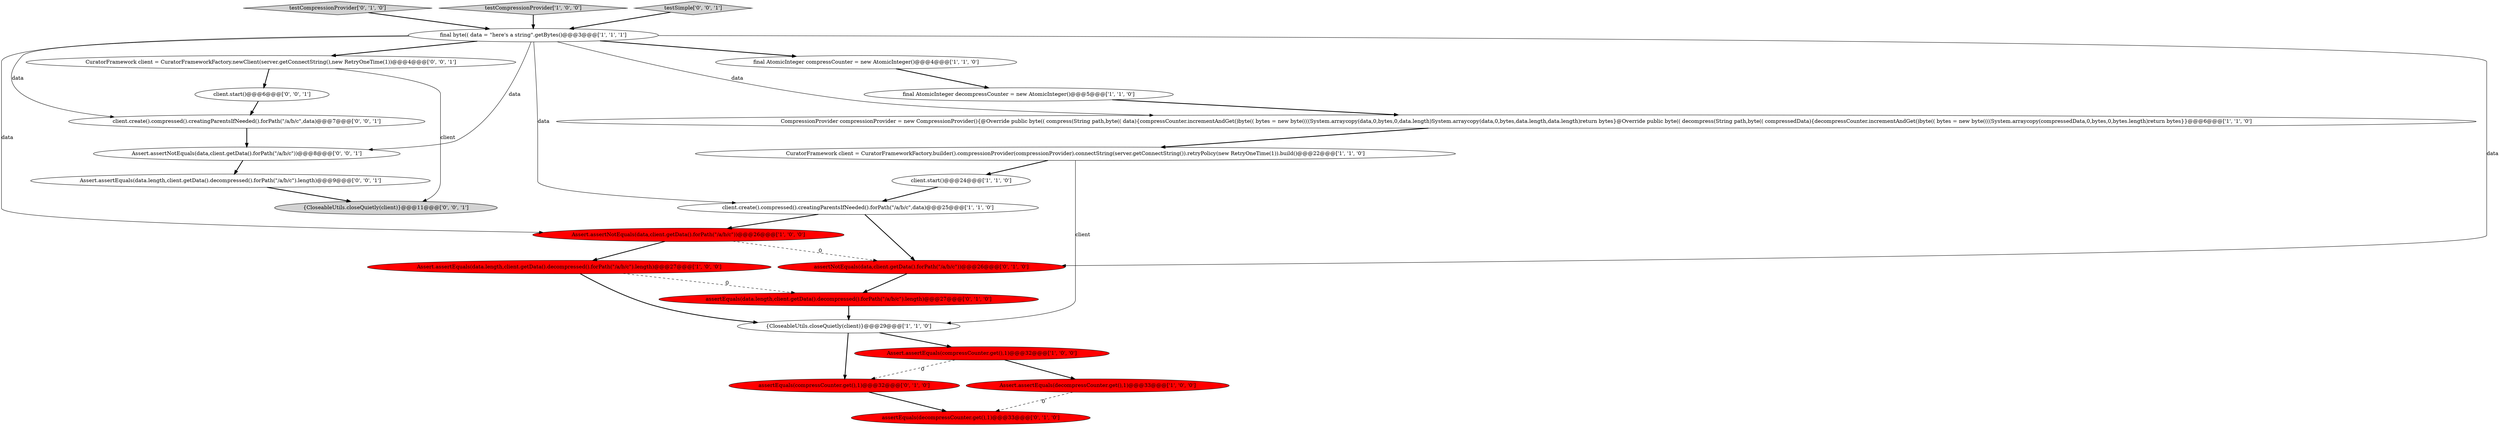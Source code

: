 digraph {
19 [style = filled, label = "Assert.assertNotEquals(data,client.getData().forPath(\"/a/b/c\"))@@@8@@@['0', '0', '1']", fillcolor = white, shape = ellipse image = "AAA0AAABBB3BBB"];
7 [style = filled, label = "Assert.assertEquals(decompressCounter.get(),1)@@@33@@@['1', '0', '0']", fillcolor = red, shape = ellipse image = "AAA1AAABBB1BBB"];
15 [style = filled, label = "assertEquals(decompressCounter.get(),1)@@@33@@@['0', '1', '0']", fillcolor = red, shape = ellipse image = "AAA1AAABBB2BBB"];
18 [style = filled, label = "{CloseableUtils.closeQuietly(client)}@@@11@@@['0', '0', '1']", fillcolor = lightgray, shape = ellipse image = "AAA0AAABBB3BBB"];
17 [style = filled, label = "testCompressionProvider['0', '1', '0']", fillcolor = lightgray, shape = diamond image = "AAA0AAABBB2BBB"];
3 [style = filled, label = "{CloseableUtils.closeQuietly(client)}@@@29@@@['1', '1', '0']", fillcolor = white, shape = ellipse image = "AAA0AAABBB1BBB"];
23 [style = filled, label = "client.create().compressed().creatingParentsIfNeeded().forPath(\"/a/b/c\",data)@@@7@@@['0', '0', '1']", fillcolor = white, shape = ellipse image = "AAA0AAABBB3BBB"];
1 [style = filled, label = "final AtomicInteger decompressCounter = new AtomicInteger()@@@5@@@['1', '1', '0']", fillcolor = white, shape = ellipse image = "AAA0AAABBB1BBB"];
5 [style = filled, label = "Assert.assertNotEquals(data,client.getData().forPath(\"/a/b/c\"))@@@26@@@['1', '0', '0']", fillcolor = red, shape = ellipse image = "AAA1AAABBB1BBB"];
14 [style = filled, label = "assertEquals(data.length,client.getData().decompressed().forPath(\"/a/b/c\").length)@@@27@@@['0', '1', '0']", fillcolor = red, shape = ellipse image = "AAA1AAABBB2BBB"];
10 [style = filled, label = "client.start()@@@24@@@['1', '1', '0']", fillcolor = white, shape = ellipse image = "AAA0AAABBB1BBB"];
11 [style = filled, label = "final AtomicInteger compressCounter = new AtomicInteger()@@@4@@@['1', '1', '0']", fillcolor = white, shape = ellipse image = "AAA0AAABBB1BBB"];
6 [style = filled, label = "client.create().compressed().creatingParentsIfNeeded().forPath(\"/a/b/c\",data)@@@25@@@['1', '1', '0']", fillcolor = white, shape = ellipse image = "AAA0AAABBB1BBB"];
4 [style = filled, label = "CompressionProvider compressionProvider = new CompressionProvider(){@Override public byte(( compress(String path,byte(( data){compressCounter.incrementAndGet()byte(( bytes = new byte((((System.arraycopy(data,0,bytes,0,data.length)System.arraycopy(data,0,bytes,data.length,data.length)return bytes}@Override public byte(( decompress(String path,byte(( compressedData){decompressCounter.incrementAndGet()byte(( bytes = new byte((((System.arraycopy(compressedData,0,bytes,0,bytes.length)return bytes}}@@@6@@@['1', '1', '0']", fillcolor = white, shape = ellipse image = "AAA0AAABBB1BBB"];
9 [style = filled, label = "CuratorFramework client = CuratorFrameworkFactory.builder().compressionProvider(compressionProvider).connectString(server.getConnectString()).retryPolicy(new RetryOneTime(1)).build()@@@22@@@['1', '1', '0']", fillcolor = white, shape = ellipse image = "AAA0AAABBB1BBB"];
22 [style = filled, label = "CuratorFramework client = CuratorFrameworkFactory.newClient(server.getConnectString(),new RetryOneTime(1))@@@4@@@['0', '0', '1']", fillcolor = white, shape = ellipse image = "AAA0AAABBB3BBB"];
12 [style = filled, label = "testCompressionProvider['1', '0', '0']", fillcolor = lightgray, shape = diamond image = "AAA0AAABBB1BBB"];
24 [style = filled, label = "Assert.assertEquals(data.length,client.getData().decompressed().forPath(\"/a/b/c\").length)@@@9@@@['0', '0', '1']", fillcolor = white, shape = ellipse image = "AAA0AAABBB3BBB"];
2 [style = filled, label = "Assert.assertEquals(data.length,client.getData().decompressed().forPath(\"/a/b/c\").length)@@@27@@@['1', '0', '0']", fillcolor = red, shape = ellipse image = "AAA1AAABBB1BBB"];
21 [style = filled, label = "client.start()@@@6@@@['0', '0', '1']", fillcolor = white, shape = ellipse image = "AAA0AAABBB3BBB"];
20 [style = filled, label = "testSimple['0', '0', '1']", fillcolor = lightgray, shape = diamond image = "AAA0AAABBB3BBB"];
13 [style = filled, label = "assertEquals(compressCounter.get(),1)@@@32@@@['0', '1', '0']", fillcolor = red, shape = ellipse image = "AAA1AAABBB2BBB"];
8 [style = filled, label = "final byte(( data = \"here's a string\".getBytes()@@@3@@@['1', '1', '1']", fillcolor = white, shape = ellipse image = "AAA0AAABBB1BBB"];
0 [style = filled, label = "Assert.assertEquals(compressCounter.get(),1)@@@32@@@['1', '0', '0']", fillcolor = red, shape = ellipse image = "AAA1AAABBB1BBB"];
16 [style = filled, label = "assertNotEquals(data,client.getData().forPath(\"/a/b/c\"))@@@26@@@['0', '1', '0']", fillcolor = red, shape = ellipse image = "AAA1AAABBB2BBB"];
4->9 [style = bold, label=""];
14->3 [style = bold, label=""];
17->8 [style = bold, label=""];
1->4 [style = bold, label=""];
11->1 [style = bold, label=""];
22->18 [style = solid, label="client"];
2->3 [style = bold, label=""];
8->5 [style = solid, label="data"];
9->3 [style = solid, label="client"];
22->21 [style = bold, label=""];
9->10 [style = bold, label=""];
24->18 [style = bold, label=""];
10->6 [style = bold, label=""];
3->0 [style = bold, label=""];
8->22 [style = bold, label=""];
0->7 [style = bold, label=""];
19->24 [style = bold, label=""];
5->16 [style = dashed, label="0"];
6->5 [style = bold, label=""];
5->2 [style = bold, label=""];
20->8 [style = bold, label=""];
8->16 [style = solid, label="data"];
8->23 [style = solid, label="data"];
2->14 [style = dashed, label="0"];
6->16 [style = bold, label=""];
12->8 [style = bold, label=""];
23->19 [style = bold, label=""];
0->13 [style = dashed, label="0"];
7->15 [style = dashed, label="0"];
3->13 [style = bold, label=""];
8->6 [style = solid, label="data"];
16->14 [style = bold, label=""];
13->15 [style = bold, label=""];
8->19 [style = solid, label="data"];
8->11 [style = bold, label=""];
8->4 [style = solid, label="data"];
21->23 [style = bold, label=""];
}
